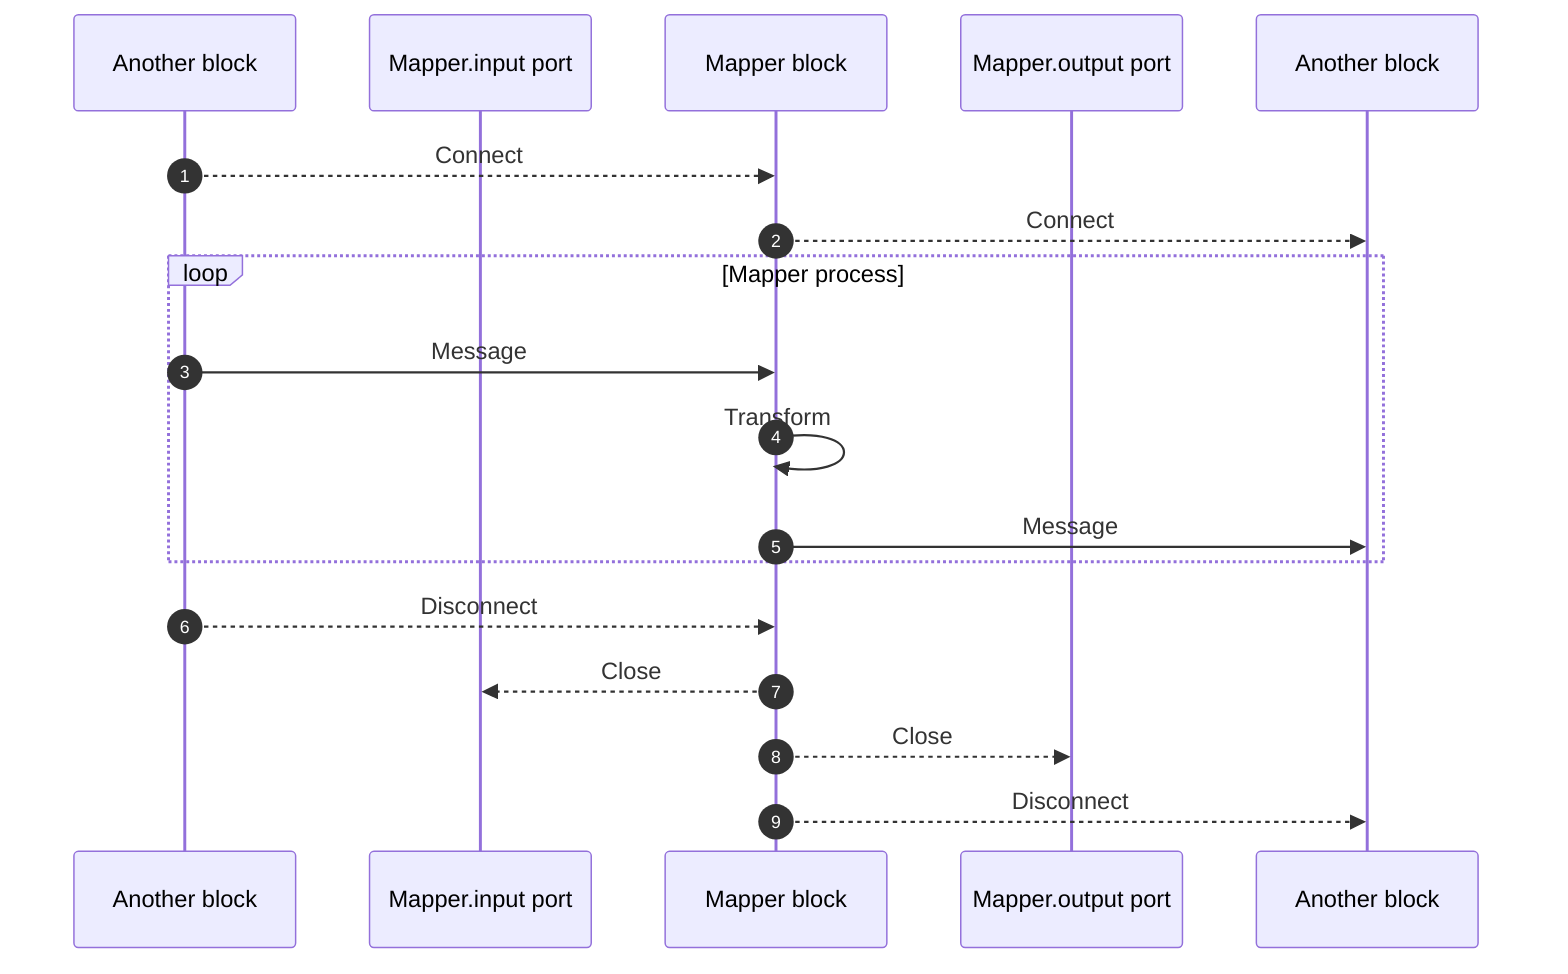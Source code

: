sequenceDiagram
    autonumber
    participant BlockA as Another block
    participant Mapper.input as Mapper.input port
    participant Mapper as Mapper block
    participant Mapper.output as Mapper.output port
    participant BlockB as Another block

    BlockA-->>Mapper: Connect
    Mapper-->>BlockB: Connect

    loop Mapper process
        BlockA->>Mapper: Message
        Mapper->>Mapper: Transform
        Mapper->>BlockB: Message
    end

    BlockA-->>Mapper: Disconnect
    Mapper-->>Mapper.input: Close
    Mapper-->>Mapper.output: Close
    Mapper-->>BlockB: Disconnect